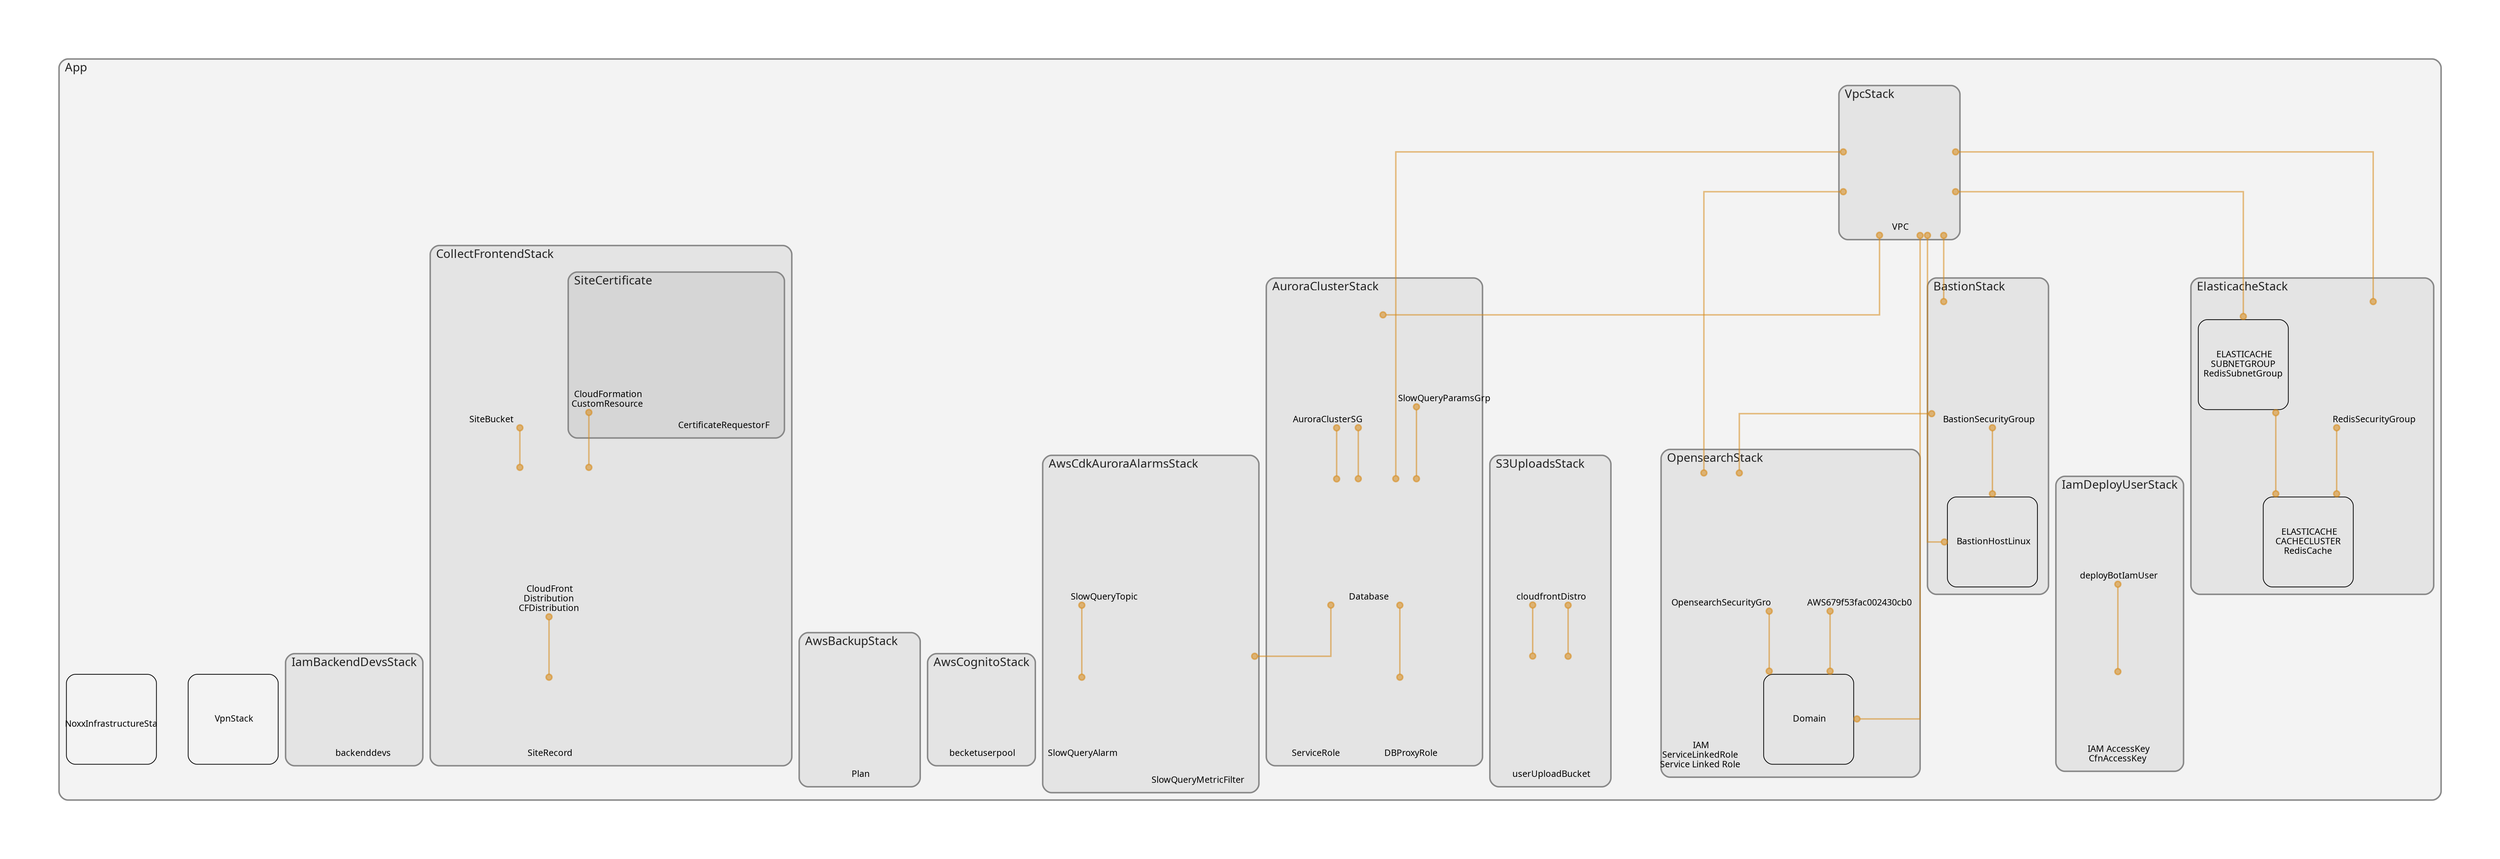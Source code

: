 digraph "Diagram" {
  splines = "ortho";
  pad = "1.0";
  nodesep = "0.60";
  ranksep = "0.75";
  fontname = "Sans-Serif";
  fontsize = "15";
  dpi = "200";
  rankdir = "BT";
  compound = "true";
  fontcolor = "#222222";
  edge [
    color = "#D5871488",
    penwidth = 2,
    arrowhead = "dot",
    arrowtail = "dot",
  ];
  node [
    shape = "box",
    style = "rounded",
    fixedsize = true,
    width = 1.7,
    height = 1.7,
    labelloc = "c",
    imagescale = true,
    fontname = "Sans-Serif",
    fontsize = 8,
    margin = 8,
  ];
  subgraph "App" {
    subgraph "cluster-SubGraph.App" {
      graph [
        label = "App",
        labelloc = "b",
        labeljust = "l",
        margin = "10",
        fontsize = "16",
        penwidth = "2",
        pencolor = "#888888",
        style = "filled,rounded",
        fillcolor = "#f3f3f3",
      ];
      "VpnStack" [
        label = " VpnStack",
        fontsize = 12,
      ];
      "NoxxInfrastructureStack" [
        label = "\nNoxxInfrastructureSta",
        fontsize = 12,
      ];
      subgraph "cluster-SubGraph.VpcStack" {
        graph [
          label = "VpcStack",
          labelloc = "b",
          labeljust = "l",
          margin = "10",
          fontsize = "16",
          penwidth = "2",
          pencolor = "#888888",
          style = "filled,rounded",
          fillcolor = "#e4e4e4",
        ];
        "VpcStack/VPC" [
          label = " VPC",
          fontsize = 12,
          image = "/Users/cody/workspace/beckett/infrastructure/node_modules/cdk-dia/icons/aws/Service/Arch_Networking-Content/64/Arch_Amazon-Virtual-Private-Cloud_64@5x.png",
          imagescale = "true",
          imagepos = "tc",
          penwidth = "0",
          shape = "node",
          fixedsize = "true",
          labelloc = "b",
          width = 2,
          height = 2.266,
        ];
      }
      subgraph "cluster-SubGraph.AuroraClusterStack" {
        graph [
          label = "AuroraClusterStack",
          labelloc = "b",
          labeljust = "l",
          margin = "10",
          fontsize = "16",
          penwidth = "2",
          pencolor = "#888888",
          style = "filled,rounded",
          fillcolor = "#e4e4e4",
        ];
        "AuroraClusterStack/SlowQueryParamsGrp" [
          label = " SlowQueryParamsGrp",
          fontsize = 12,
          image = "/Users/cody/workspace/beckett/infrastructure/node_modules/cdk-dia/icons/aws/Service/Arch_Database/64/Arch_Amazon-RDS_64@5x.png",
          imagescale = "true",
          imagepos = "tc",
          penwidth = "0",
          shape = "node",
          fixedsize = "true",
          labelloc = "b",
          width = 1.2,
          height = 1.466,
        ];
        "AuroraClusterStack/AuroraClusterSG" [
          label = " AuroraClusterSG",
          fontsize = 12,
          image = "/Users/cody/workspace/beckett/infrastructure/node_modules/cdk-dia/icons/aws/security_group.png",
          imagescale = "true",
          imagepos = "tc",
          penwidth = "0",
          shape = "node",
          fixedsize = "true",
          labelloc = "b",
          width = 2,
          height = 2.266,
        ];
        "AuroraClusterStack/Database" [
          label = " Database",
          fontsize = 12,
          image = "/Users/cody/workspace/beckett/infrastructure/node_modules/cdk-dia/icons/aws/Service/Arch_Database/64/Arch_Amazon-RDS_64@5x.png",
          imagescale = "true",
          imagepos = "tc",
          penwidth = "0",
          shape = "node",
          fixedsize = "true",
          labelloc = "b",
          width = 2,
          height = 2.266,
        ];
        "AuroraClusterStack/DBProxyRole" [
          label = " DBProxyRole",
          fontsize = 12,
          image = "/Users/cody/workspace/beckett/infrastructure/node_modules/cdk-dia/icons/aws/Service/Arch_Security-Identity-Compliance/64/Arch_AWS-Identity-and-Access-Management_64@5x.png",
          imagescale = "true",
          imagepos = "tc",
          penwidth = "0",
          shape = "node",
          fixedsize = "true",
          labelloc = "b",
          width = 1.2,
          height = 1.466,
        ];
        "AuroraClusterStack/LogRetentionaae0aa3c5b4d4f87b02d85b201efdd8a/ServiceRole" [
          label = " ServiceRole",
          fontsize = 12,
          image = "/Users/cody/workspace/beckett/infrastructure/node_modules/cdk-dia/icons/aws/Service/Arch_Security-Identity-Compliance/64/Arch_AWS-Identity-and-Access-Management_64@5x.png",
          imagescale = "true",
          imagepos = "tc",
          penwidth = "0",
          shape = "node",
          fixedsize = "true",
          labelloc = "b",
          width = 1.2,
          height = 1.466,
        ];
      }
      subgraph "cluster-SubGraph.BastionStack" {
        graph [
          label = "BastionStack",
          labelloc = "b",
          labeljust = "l",
          margin = "10",
          fontsize = "16",
          penwidth = "2",
          pencolor = "#888888",
          style = "filled,rounded",
          fillcolor = "#e4e4e4",
        ];
        "BastionStack/BastionSecurityGroup" [
          label = " BastionSecurityGroup",
          fontsize = 12,
          image = "/Users/cody/workspace/beckett/infrastructure/node_modules/cdk-dia/icons/aws/security_group.png",
          imagescale = "true",
          imagepos = "tc",
          penwidth = "0",
          shape = "node",
          fixedsize = "true",
          labelloc = "b",
          width = 2,
          height = 2.266,
        ];
        "BastionStack/BastionHostLinux" [
          label = " BastionHostLinux",
          fontsize = 12,
        ];
      }
      subgraph "cluster-SubGraph.ElasticacheStack" {
        graph [
          label = "ElasticacheStack",
          labelloc = "b",
          labeljust = "l",
          margin = "10",
          fontsize = "16",
          penwidth = "2",
          pencolor = "#888888",
          style = "filled,rounded",
          fillcolor = "#e4e4e4",
        ];
        "ElasticacheStack/RedisSubnetGroup" [
          label = " ELASTICACHE\nSUBNETGROUP\nRedisSubnetGroup",
          fontsize = 12,
        ];
        "ElasticacheStack/RedisSecurityGroup" [
          label = " RedisSecurityGroup",
          fontsize = 12,
          image = "/Users/cody/workspace/beckett/infrastructure/node_modules/cdk-dia/icons/aws/security_group.png",
          imagescale = "true",
          imagepos = "tc",
          penwidth = "0",
          shape = "node",
          fixedsize = "true",
          labelloc = "b",
          width = 2,
          height = 2.266,
        ];
        "ElasticacheStack/RedisCache" [
          label = " ELASTICACHE\nCACHECLUSTER\nRedisCache",
          fontsize = 12,
        ];
      }
      subgraph "cluster-SubGraph.IamDeployUserStack" {
        graph [
          label = "IamDeployUserStack",
          labelloc = "b",
          labeljust = "l",
          margin = "10",
          fontsize = "16",
          penwidth = "2",
          pencolor = "#888888",
          style = "filled,rounded",
          fillcolor = "#e4e4e4",
        ];
        "IamDeployUserStack/deployBotIamUser" [
          label = " deployBotIamUser",
          fontsize = 12,
          image = "/Users/cody/workspace/beckett/infrastructure/node_modules/cdk-dia/icons/aws/Service/Arch_Security-Identity-Compliance/64/Arch_AWS-Identity-and-Access-Management_64@5x.png",
          imagescale = "true",
          imagepos = "tc",
          penwidth = "0",
          shape = "node",
          fixedsize = "true",
          labelloc = "b",
          width = 1.2,
          height = 1.466,
        ];
        "IamDeployUserStack/CfnAccessKey" [
          label = " IAM AccessKey\nCfnAccessKey",
          fontsize = 12,
          image = "/Users/cody/workspace/beckett/infrastructure/node_modules/cdk-dia/icons/aws/Service/Arch_Security-Identity-Compliance/64/Arch_AWS-Identity-and-Access-Management_64@5x.png",
          imagescale = "true",
          imagepos = "tc",
          penwidth = "0",
          shape = "node",
          fixedsize = "true",
          labelloc = "b",
          width = 1.2,
          height = 1.682,
        ];
      }
      subgraph "cluster-SubGraph.OpensearchStack" {
        graph [
          label = "OpensearchStack",
          labelloc = "b",
          labeljust = "l",
          margin = "10",
          fontsize = "16",
          penwidth = "2",
          pencolor = "#888888",
          style = "filled,rounded",
          fillcolor = "#e4e4e4",
        ];
        "OpensearchStack/OpensearchSecurityGroup" [
          label = "\nOpensearchSecurityGro",
          fontsize = 12,
          image = "/Users/cody/workspace/beckett/infrastructure/node_modules/cdk-dia/icons/aws/security_group.png",
          imagescale = "true",
          imagepos = "tc",
          penwidth = "0",
          shape = "node",
          fixedsize = "true",
          labelloc = "b",
          width = 2,
          height = 2.4819999999999998,
        ];
        "OpensearchStack/Domain" [
          label = " Domain",
          fontsize = 12,
        ];
        "OpensearchStack/AWS679f53fac002430cb0da5b7982bd2287" [
          label = "\nAWS679f53fac002430cb0",
          fontsize = 12,
          image = "/Users/cody/workspace/beckett/infrastructure/node_modules/cdk-dia/icons/aws/Service/Arch_Compute/64/Arch_AWS-Lambda_64@5x.png",
          imagescale = "true",
          imagepos = "tc",
          penwidth = "0",
          shape = "node",
          fixedsize = "true",
          labelloc = "b",
          width = 2,
          height = 2.4819999999999998,
        ];
        "OpensearchStack/Service Linked Role" [
          label = " IAM\nServiceLinkedRole\nService Linked Role",
          fontsize = 12,
          image = "/Users/cody/workspace/beckett/infrastructure/node_modules/cdk-dia/icons/aws/Service/Arch_Security-Identity-Compliance/64/Arch_AWS-Identity-and-Access-Management_64@5x.png",
          imagescale = "true",
          imagepos = "tc",
          penwidth = "0",
          shape = "node",
          fixedsize = "true",
          labelloc = "b",
          width = 1.2,
          height = 1.898,
        ];
      }
      subgraph "cluster-SubGraph.S3UploadsStack" {
        graph [
          label = "S3UploadsStack",
          labelloc = "b",
          labeljust = "l",
          margin = "10",
          fontsize = "16",
          penwidth = "2",
          pencolor = "#888888",
          style = "filled,rounded",
          fillcolor = "#e4e4e4",
        ];
        "S3UploadsStack/userUploadBucket" [
          label = " userUploadBucket",
          fontsize = 12,
          image = "/Users/cody/workspace/beckett/infrastructure/node_modules/cdk-dia/icons/aws/Service/Arch_Storage/64/Arch_Amazon-S3-Standard_64@5x.png",
          imagescale = "true",
          imagepos = "tc",
          penwidth = "0",
          shape = "node",
          fixedsize = "true",
          labelloc = "b",
          width = 2,
          height = 2.266,
        ];
        "S3UploadsStack/cloudfrontDistro" [
          label = " cloudfrontDistro",
          fontsize = 12,
          image = "/Users/cody/workspace/beckett/infrastructure/node_modules/cdk-dia/icons/aws/Service/Arch_Networking-Content/64/Arch_Amazon-CloudFront_64@5x.png",
          imagescale = "true",
          imagepos = "tc",
          penwidth = "0",
          shape = "node",
          fixedsize = "true",
          labelloc = "b",
          width = 2,
          height = 2.266,
        ];
      }
      subgraph "cluster-SubGraph.AwsCdkAuroraAlarmsStack" {
        graph [
          label = "AwsCdkAuroraAlarmsStack",
          labelloc = "b",
          labeljust = "l",
          margin = "10",
          fontsize = "16",
          penwidth = "2",
          pencolor = "#888888",
          style = "filled,rounded",
          fillcolor = "#e4e4e4",
        ];
        "AwsCdkAuroraAlarmsStack/SlowQueryAlarm" [
          label = " SlowQueryAlarm",
          fontsize = 12,
          image = "/Users/cody/workspace/beckett/infrastructure/node_modules/cdk-dia/icons/aws/Service/Arch_Management-Governance/64/Arch_Amazon-CloudWatch_64@5x.png",
          imagescale = "true",
          imagepos = "tc",
          penwidth = "0",
          shape = "node",
          fixedsize = "true",
          labelloc = "b",
          width = 1.2,
          height = 1.466,
        ];
        "AwsCdkAuroraAlarmsStack/SlowQueryTopic" [
          label = " SlowQueryTopic",
          fontsize = 12,
          image = "/Users/cody/workspace/beckett/infrastructure/node_modules/cdk-dia/icons/aws/Service/Arch_App-Integration/Arch_64/Arch_AWS-Simple-Notification-Service_64@5x.png",
          imagescale = "true",
          imagepos = "tc",
          penwidth = "0",
          shape = "node",
          fixedsize = "true",
          labelloc = "b",
          width = 2,
          height = 2.266,
        ];
        "AwsCdkAuroraAlarmsStack/DbLogGroup/SlowQueryMetricFilter" [
          label = "\nSlowQueryMetricFilter",
          fontsize = 12,
          image = "/Users/cody/workspace/beckett/infrastructure/node_modules/cdk-dia/icons/aws/cloudwatch_metric_filter.png",
          imagescale = "true",
          imagepos = "tc",
          penwidth = "0",
          shape = "node",
          fixedsize = "true",
          labelloc = "b",
          width = 2,
          height = 2.4819999999999998,
        ];
      }
      subgraph "cluster-SubGraph.AwsCognitoStack" {
        graph [
          label = "AwsCognitoStack",
          labelloc = "b",
          labeljust = "l",
          margin = "10",
          fontsize = "16",
          penwidth = "2",
          pencolor = "#888888",
          style = "filled,rounded",
          fillcolor = "#e4e4e4",
        ];
        "AwsCognitoStack/becketuserpool" [
          label = " becketuserpool",
          fontsize = 12,
          image = "/Users/cody/workspace/beckett/infrastructure/node_modules/cdk-dia/icons/aws/Service/Arch_Security-Identity-Compliance/64/Arch_Amazon-Cognito_64.png",
          imagescale = "true",
          imagepos = "tc",
          penwidth = "0",
          shape = "node",
          fixedsize = "true",
          labelloc = "b",
          width = 1.2,
          height = 1.466,
        ];
      }
      subgraph "cluster-SubGraph.AwsBackupStack" {
        graph [
          label = "AwsBackupStack",
          labelloc = "b",
          labeljust = "l",
          margin = "10",
          fontsize = "16",
          penwidth = "2",
          pencolor = "#888888",
          style = "filled,rounded",
          fillcolor = "#e4e4e4",
        ];
        "AwsBackupStack/Plan" [
          label = " Plan",
          fontsize = 12,
          image = "/Users/cody/workspace/beckett/infrastructure/node_modules/cdk-dia/icons/aws/Service/Arch_Storage/64/Arch_AWS-Backup_64@5x.png",
          imagescale = "true",
          imagepos = "tc",
          penwidth = "0",
          shape = "node",
          fixedsize = "true",
          labelloc = "b",
          width = 2,
          height = 2.266,
        ];
      }
      subgraph "cluster-SubGraph.CollectFrontendStack" {
        graph [
          label = "CollectFrontendStack",
          labelloc = "b",
          labeljust = "l",
          margin = "10",
          fontsize = "16",
          penwidth = "2",
          pencolor = "#888888",
          style = "filled,rounded",
          fillcolor = "#e4e4e4",
        ];
        "CollectFrontendStack/SiteBucket" [
          label = " SiteBucket",
          fontsize = 12,
          image = "/Users/cody/workspace/beckett/infrastructure/node_modules/cdk-dia/icons/aws/Service/Arch_Storage/64/Arch_Amazon-S3-Standard_64@5x.png",
          imagescale = "true",
          imagepos = "tc",
          penwidth = "0",
          shape = "node",
          fixedsize = "true",
          labelloc = "b",
          width = 2,
          height = 2.266,
        ];
        "CollectFrontendStack/SiteRecord" [
          label = " SiteRecord",
          fontsize = 12,
          image = "/Users/cody/workspace/beckett/infrastructure/node_modules/cdk-dia/icons/aws/Resource/Res_Networking-and-Content-Delivery/Res_48_Dark/Res_Amazon-Route-53-Hosted-Zone_48_Dark_gen.png",
          imagescale = "true",
          imagepos = "tc",
          penwidth = "0",
          shape = "node",
          fixedsize = "true",
          labelloc = "b",
          width = 1.2,
          height = 1.466,
        ];
        "CollectFrontendStack/SiteDistribution/CFDistribution" [
          label = " CloudFront\nDistribution\nCFDistribution",
          fontsize = 12,
          image = "/Users/cody/workspace/beckett/infrastructure/node_modules/cdk-dia/icons/aws/Service/Arch_Networking-Content/64/Arch_Amazon-CloudFront_64@5x.png",
          imagescale = "true",
          imagepos = "tc",
          penwidth = "0",
          shape = "node",
          fixedsize = "true",
          labelloc = "b",
          width = 2,
          height = 2.6979999999999995,
        ];
        subgraph "cluster-SubGraph.SiteCertificate" {
          graph [
            label = "SiteCertificate",
            labelloc = "b",
            labeljust = "l",
            margin = "10",
            fontsize = "16",
            penwidth = "2",
            pencolor = "#888888",
            style = "filled,rounded",
            fillcolor = "#d6d6d6",
          ];
          "CollectFrontendStack/SiteCertificate/CertificateRequestorFunction" [
            label = "\nCertificateRequestorF",
            fontsize = 12,
            image = "/Users/cody/workspace/beckett/infrastructure/node_modules/cdk-dia/icons/aws/Service/Arch_Compute/64/Arch_AWS-Lambda_64@5x.png",
            imagescale = "true",
            imagepos = "tc",
            penwidth = "0",
            shape = "node",
            fixedsize = "true",
            labelloc = "b",
            width = 2,
            height = 2.4819999999999998,
          ];
          "CollectFrontendStack/SiteCertificate/CertificateRequestorResource" [
            label = " CloudFormation\nCustomResource",
            fontsize = 12,
            image = "/Users/cody/workspace/beckett/infrastructure/node_modules/cdk-dia/icons/aws/Service/Arch_Management-Governance/64/Arch_AWS-CloudFormation_64@5x.png",
            imagescale = "true",
            imagepos = "tc",
            penwidth = "0",
            shape = "node",
            fixedsize = "true",
            labelloc = "b",
            width = 1.2,
            height = 1.682,
          ];
        }
      }
      subgraph "cluster-SubGraph.IamBackendDevsStack" {
        graph [
          label = "IamBackendDevsStack",
          labelloc = "b",
          labeljust = "l",
          margin = "10",
          fontsize = "16",
          penwidth = "2",
          pencolor = "#888888",
          style = "filled,rounded",
          fillcolor = "#e4e4e4",
        ];
        "IamBackendDevsStack/backenddevs" [
          label = " backenddevs",
          fontsize = 12,
          image = "/Users/cody/workspace/beckett/infrastructure/node_modules/cdk-dia/icons/aws/Service/Arch_Security-Identity-Compliance/64/Arch_AWS-Identity-and-Access-Management_64@5x.png",
          imagescale = "true",
          imagepos = "tc",
          penwidth = "0",
          shape = "node",
          fixedsize = "true",
          labelloc = "b",
          width = 1.2,
          height = 1.466,
        ];
      }
    }
  }
  "AuroraClusterStack/AuroraClusterSG" -> "VpcStack/VPC" [
    dir = "both",
  ];
  "AuroraClusterStack/AuroraClusterSG" -> "AuroraClusterStack/Database" [
    dir = "both",
  ];
  "AuroraClusterStack/Database" -> "VpcStack/VPC" [
    dir = "both",
  ];
  "AuroraClusterStack/Database" -> "AuroraClusterStack/SlowQueryParamsGrp" [
    dir = "both",
  ];
  "AuroraClusterStack/Database" -> "AuroraClusterStack/AuroraClusterSG" [
    dir = "both",
  ];
  "AuroraClusterStack/DBProxyRole" -> "AuroraClusterStack/Database" [
    dir = "both",
  ];
  "BastionStack/BastionSecurityGroup" -> "VpcStack/VPC" [
    dir = "both",
  ];
  "BastionStack/BastionHostLinux" -> "VpcStack/VPC" [
    dir = "both",
  ];
  "BastionStack/BastionHostLinux" -> "BastionStack/BastionSecurityGroup" [
    dir = "both",
  ];
  "ElasticacheStack/RedisSubnetGroup" -> "VpcStack/VPC" [
    dir = "both",
  ];
  "ElasticacheStack/RedisSecurityGroup" -> "VpcStack/VPC" [
    dir = "both",
  ];
  "ElasticacheStack/RedisCache" -> "ElasticacheStack/RedisSubnetGroup" [
    dir = "both",
  ];
  "ElasticacheStack/RedisCache" -> "ElasticacheStack/RedisSecurityGroup" [
    dir = "both",
  ];
  "IamDeployUserStack/CfnAccessKey" -> "IamDeployUserStack/deployBotIamUser" [
    dir = "both",
  ];
  "OpensearchStack/OpensearchSecurityGroup" -> "VpcStack/VPC" [
    dir = "both",
  ];
  "OpensearchStack/OpensearchSecurityGroup" -> "BastionStack/BastionSecurityGroup" [
    dir = "both",
  ];
  "OpensearchStack/Domain" -> "VpcStack/VPC" [
    dir = "both",
  ];
  "OpensearchStack/Domain" -> "OpensearchStack/OpensearchSecurityGroup" [
    dir = "both",
  ];
  "OpensearchStack/Domain" -> "OpensearchStack/AWS679f53fac002430cb0da5b7982bd2287" [
    dir = "both",
  ];
  "S3UploadsStack/userUploadBucket" -> "S3UploadsStack/cloudfrontDistro" [
    dir = "both",
  ];
  "S3UploadsStack/cloudfrontDistro" -> "S3UploadsStack/userUploadBucket" [
    dir = "both",
  ];
  "AwsCdkAuroraAlarmsStack/SlowQueryAlarm" -> "AwsCdkAuroraAlarmsStack/SlowQueryTopic" [
    dir = "both",
  ];
  "AwsCdkAuroraAlarmsStack/DbLogGroup/SlowQueryMetricFilter" -> "AuroraClusterStack/Database" [
    dir = "both",
  ];
  "CollectFrontendStack/SiteRecord" -> "CollectFrontendStack/SiteDistribution/CFDistribution" [
    dir = "both",
  ];
  "CollectFrontendStack/SiteDistribution/CFDistribution" -> "CollectFrontendStack/SiteCertificate/CertificateRequestorResource" [
    dir = "both",
  ];
  "CollectFrontendStack/SiteDistribution/CFDistribution" -> "CollectFrontendStack/SiteBucket" [
    dir = "both",
  ];
}